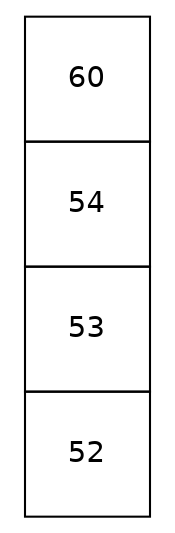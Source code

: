 digraph structs {
	node [fontname=Helvetica shape=none]
	n [label=<<table cellspacing="0" border='0'><tr><td width="60" height="60" border="1">60</td></tr><tr><td width="60" height="60" border="1">54</td></tr><tr><td width="60" height="60" border="1">53</td></tr><tr><td width="60" height="60" border="1">52</td></tr></table>>]
}

